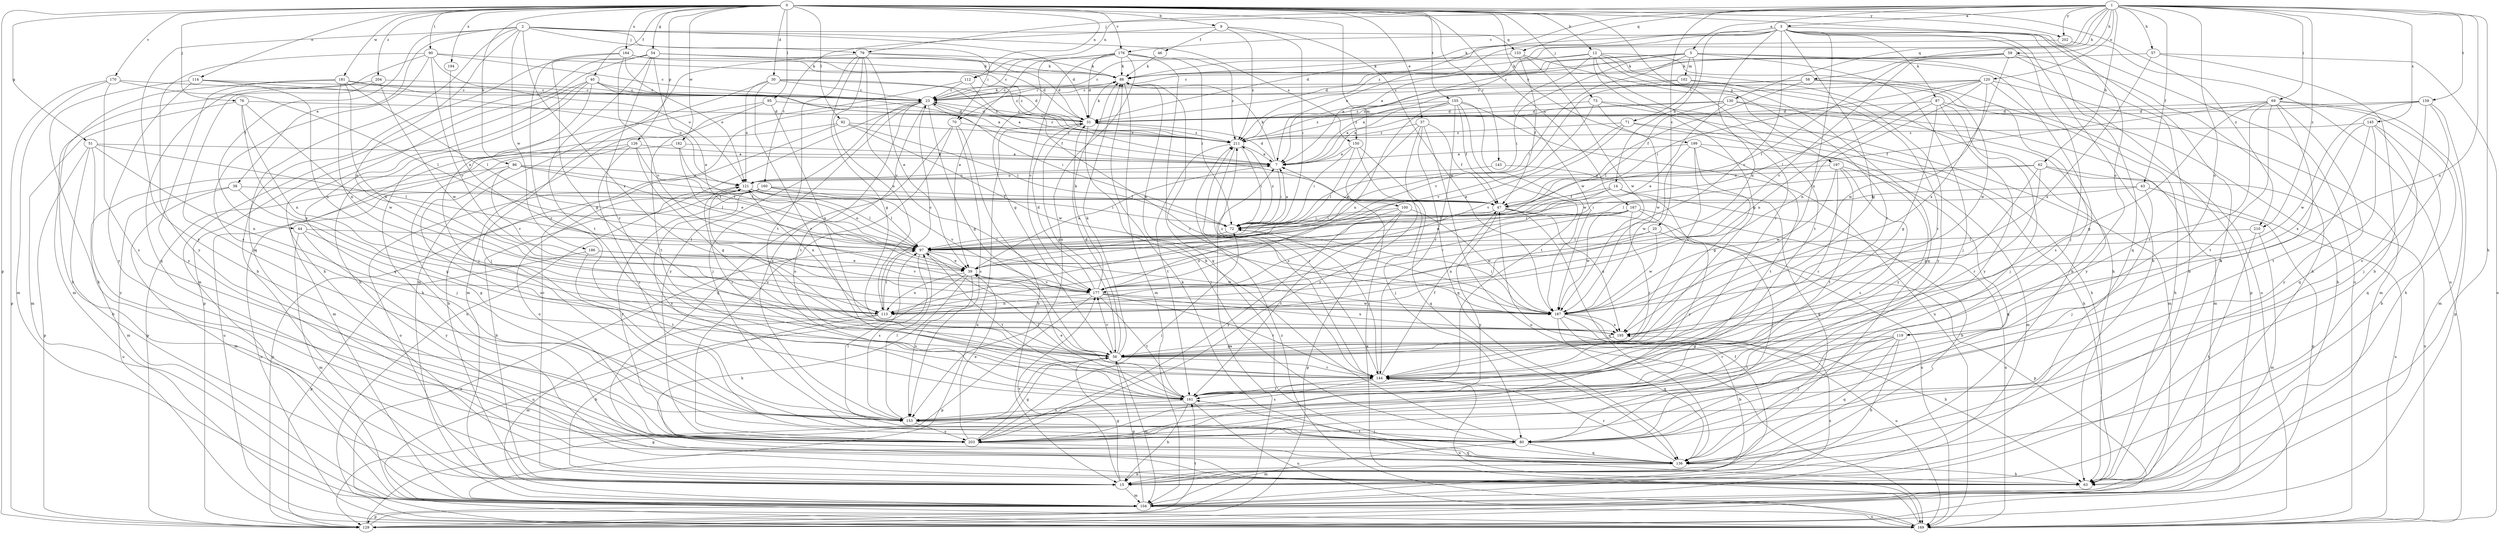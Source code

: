 strict digraph  {
0;
1;
2;
3;
5;
7;
9;
12;
14;
15;
20;
23;
30;
31;
37;
38;
39;
40;
43;
44;
46;
47;
51;
54;
56;
57;
58;
59;
62;
63;
69;
70;
71;
72;
73;
76;
79;
80;
86;
87;
88;
90;
92;
95;
97;
100;
102;
104;
112;
113;
114;
119;
120;
121;
126;
129;
130;
133;
136;
143;
144;
145;
150;
153;
155;
159;
160;
161;
164;
167;
169;
170;
176;
177;
181;
182;
186;
187;
194;
195;
197;
199;
202;
203;
204;
210;
211;
0 -> 9  [label=b];
0 -> 12  [label=b];
0 -> 30  [label=d];
0 -> 37  [label=e];
0 -> 40  [label=f];
0 -> 51  [label=g];
0 -> 54  [label=g];
0 -> 73  [label=j];
0 -> 76  [label=j];
0 -> 86  [label=k];
0 -> 90  [label=l];
0 -> 92  [label=l];
0 -> 95  [label=l];
0 -> 100  [label=m];
0 -> 112  [label=n];
0 -> 114  [label=o];
0 -> 119  [label=o];
0 -> 126  [label=p];
0 -> 129  [label=p];
0 -> 143  [label=r];
0 -> 155  [label=t];
0 -> 164  [label=u];
0 -> 167  [label=u];
0 -> 170  [label=v];
0 -> 176  [label=v];
0 -> 181  [label=w];
0 -> 182  [label=w];
0 -> 194  [label=x];
0 -> 197  [label=y];
0 -> 199  [label=y];
0 -> 202  [label=y];
0 -> 204  [label=z];
0 -> 210  [label=z];
1 -> 3  [label=a];
1 -> 5  [label=a];
1 -> 20  [label=c];
1 -> 43  [label=f];
1 -> 57  [label=h];
1 -> 58  [label=h];
1 -> 59  [label=h];
1 -> 62  [label=h];
1 -> 63  [label=h];
1 -> 69  [label=i];
1 -> 79  [label=j];
1 -> 112  [label=n];
1 -> 119  [label=o];
1 -> 120  [label=o];
1 -> 130  [label=q];
1 -> 133  [label=q];
1 -> 145  [label=s];
1 -> 150  [label=s];
1 -> 159  [label=t];
1 -> 195  [label=x];
1 -> 202  [label=y];
1 -> 210  [label=z];
1 -> 211  [label=z];
2 -> 31  [label=d];
2 -> 38  [label=e];
2 -> 44  [label=f];
2 -> 70  [label=i];
2 -> 79  [label=j];
2 -> 113  [label=n];
2 -> 133  [label=q];
2 -> 136  [label=q];
2 -> 150  [label=s];
2 -> 186  [label=w];
2 -> 195  [label=x];
2 -> 203  [label=y];
3 -> 7  [label=a];
3 -> 14  [label=b];
3 -> 15  [label=b];
3 -> 31  [label=d];
3 -> 56  [label=g];
3 -> 63  [label=h];
3 -> 80  [label=j];
3 -> 87  [label=k];
3 -> 88  [label=k];
3 -> 113  [label=n];
3 -> 136  [label=q];
3 -> 169  [label=u];
3 -> 176  [label=v];
3 -> 177  [label=v];
3 -> 195  [label=x];
5 -> 15  [label=b];
5 -> 23  [label=c];
5 -> 31  [label=d];
5 -> 70  [label=i];
5 -> 71  [label=i];
5 -> 72  [label=i];
5 -> 80  [label=j];
5 -> 97  [label=l];
5 -> 102  [label=m];
5 -> 129  [label=p];
7 -> 31  [label=d];
7 -> 72  [label=i];
7 -> 88  [label=k];
7 -> 121  [label=o];
9 -> 46  [label=f];
9 -> 72  [label=i];
9 -> 160  [label=t];
9 -> 187  [label=w];
9 -> 211  [label=z];
12 -> 23  [label=c];
12 -> 56  [label=g];
12 -> 63  [label=h];
12 -> 88  [label=k];
12 -> 136  [label=q];
12 -> 144  [label=r];
12 -> 161  [label=t];
12 -> 169  [label=u];
12 -> 187  [label=w];
14 -> 15  [label=b];
14 -> 39  [label=e];
14 -> 47  [label=f];
14 -> 97  [label=l];
14 -> 203  [label=y];
15 -> 23  [label=c];
15 -> 56  [label=g];
15 -> 104  [label=m];
15 -> 121  [label=o];
15 -> 177  [label=v];
20 -> 97  [label=l];
20 -> 113  [label=n];
20 -> 129  [label=p];
20 -> 187  [label=w];
23 -> 31  [label=d];
23 -> 56  [label=g];
23 -> 72  [label=i];
23 -> 80  [label=j];
23 -> 88  [label=k];
23 -> 153  [label=s];
23 -> 161  [label=t];
23 -> 169  [label=u];
23 -> 203  [label=y];
30 -> 23  [label=c];
30 -> 31  [label=d];
30 -> 80  [label=j];
30 -> 121  [label=o];
30 -> 144  [label=r];
30 -> 211  [label=z];
31 -> 23  [label=c];
31 -> 56  [label=g];
31 -> 80  [label=j];
31 -> 88  [label=k];
31 -> 169  [label=u];
31 -> 211  [label=z];
37 -> 39  [label=e];
37 -> 47  [label=f];
37 -> 136  [label=q];
37 -> 169  [label=u];
37 -> 203  [label=y];
37 -> 211  [label=z];
38 -> 47  [label=f];
38 -> 56  [label=g];
38 -> 104  [label=m];
38 -> 169  [label=u];
39 -> 7  [label=a];
39 -> 63  [label=h];
39 -> 113  [label=n];
39 -> 153  [label=s];
39 -> 169  [label=u];
39 -> 177  [label=v];
40 -> 7  [label=a];
40 -> 23  [label=c];
40 -> 47  [label=f];
40 -> 63  [label=h];
40 -> 80  [label=j];
40 -> 129  [label=p];
40 -> 136  [label=q];
43 -> 47  [label=f];
43 -> 72  [label=i];
43 -> 80  [label=j];
43 -> 169  [label=u];
44 -> 56  [label=g];
44 -> 97  [label=l];
44 -> 104  [label=m];
44 -> 203  [label=y];
46 -> 88  [label=k];
47 -> 72  [label=i];
47 -> 136  [label=q];
47 -> 169  [label=u];
47 -> 195  [label=x];
47 -> 203  [label=y];
51 -> 7  [label=a];
51 -> 15  [label=b];
51 -> 97  [label=l];
51 -> 113  [label=n];
51 -> 129  [label=p];
51 -> 203  [label=y];
54 -> 15  [label=b];
54 -> 31  [label=d];
54 -> 39  [label=e];
54 -> 63  [label=h];
54 -> 88  [label=k];
54 -> 104  [label=m];
54 -> 144  [label=r];
54 -> 161  [label=t];
54 -> 211  [label=z];
56 -> 31  [label=d];
56 -> 88  [label=k];
56 -> 104  [label=m];
56 -> 121  [label=o];
56 -> 144  [label=r];
56 -> 177  [label=v];
57 -> 15  [label=b];
57 -> 88  [label=k];
57 -> 169  [label=u];
57 -> 195  [label=x];
58 -> 23  [label=c];
58 -> 47  [label=f];
58 -> 153  [label=s];
58 -> 187  [label=w];
58 -> 211  [label=z];
59 -> 7  [label=a];
59 -> 15  [label=b];
59 -> 63  [label=h];
59 -> 88  [label=k];
59 -> 97  [label=l];
59 -> 177  [label=v];
59 -> 195  [label=x];
62 -> 56  [label=g];
62 -> 97  [label=l];
62 -> 121  [label=o];
62 -> 129  [label=p];
62 -> 144  [label=r];
62 -> 169  [label=u];
63 -> 88  [label=k];
69 -> 31  [label=d];
69 -> 47  [label=f];
69 -> 56  [label=g];
69 -> 63  [label=h];
69 -> 104  [label=m];
69 -> 136  [label=q];
69 -> 144  [label=r];
69 -> 153  [label=s];
69 -> 161  [label=t];
70 -> 15  [label=b];
70 -> 136  [label=q];
70 -> 153  [label=s];
70 -> 203  [label=y];
70 -> 211  [label=z];
71 -> 39  [label=e];
71 -> 63  [label=h];
71 -> 177  [label=v];
71 -> 203  [label=y];
71 -> 211  [label=z];
72 -> 7  [label=a];
72 -> 97  [label=l];
72 -> 211  [label=z];
73 -> 31  [label=d];
73 -> 63  [label=h];
73 -> 104  [label=m];
73 -> 177  [label=v];
73 -> 187  [label=w];
76 -> 31  [label=d];
76 -> 104  [label=m];
76 -> 113  [label=n];
76 -> 187  [label=w];
76 -> 195  [label=x];
79 -> 31  [label=d];
79 -> 39  [label=e];
79 -> 56  [label=g];
79 -> 88  [label=k];
79 -> 104  [label=m];
79 -> 113  [label=n];
79 -> 161  [label=t];
79 -> 177  [label=v];
80 -> 88  [label=k];
80 -> 97  [label=l];
80 -> 104  [label=m];
80 -> 136  [label=q];
86 -> 47  [label=f];
86 -> 97  [label=l];
86 -> 104  [label=m];
86 -> 121  [label=o];
86 -> 153  [label=s];
86 -> 177  [label=v];
87 -> 31  [label=d];
87 -> 56  [label=g];
87 -> 63  [label=h];
87 -> 80  [label=j];
87 -> 113  [label=n];
87 -> 203  [label=y];
88 -> 23  [label=c];
88 -> 104  [label=m];
88 -> 144  [label=r];
90 -> 23  [label=c];
90 -> 88  [label=k];
90 -> 121  [label=o];
90 -> 136  [label=q];
90 -> 153  [label=s];
90 -> 177  [label=v];
90 -> 203  [label=y];
92 -> 15  [label=b];
92 -> 72  [label=i];
92 -> 104  [label=m];
92 -> 187  [label=w];
92 -> 211  [label=z];
95 -> 31  [label=d];
95 -> 63  [label=h];
95 -> 161  [label=t];
95 -> 195  [label=x];
97 -> 39  [label=e];
97 -> 121  [label=o];
97 -> 153  [label=s];
97 -> 161  [label=t];
97 -> 169  [label=u];
97 -> 187  [label=w];
100 -> 72  [label=i];
100 -> 129  [label=p];
100 -> 161  [label=t];
100 -> 187  [label=w];
100 -> 203  [label=y];
102 -> 23  [label=c];
102 -> 144  [label=r];
102 -> 177  [label=v];
102 -> 203  [label=y];
104 -> 47  [label=f];
104 -> 56  [label=g];
104 -> 129  [label=p];
104 -> 169  [label=u];
104 -> 195  [label=x];
112 -> 23  [label=c];
112 -> 104  [label=m];
112 -> 187  [label=w];
113 -> 15  [label=b];
113 -> 23  [label=c];
113 -> 97  [label=l];
113 -> 104  [label=m];
114 -> 23  [label=c];
114 -> 63  [label=h];
114 -> 113  [label=n];
114 -> 121  [label=o];
114 -> 203  [label=y];
119 -> 15  [label=b];
119 -> 56  [label=g];
119 -> 80  [label=j];
119 -> 136  [label=q];
119 -> 144  [label=r];
119 -> 161  [label=t];
120 -> 7  [label=a];
120 -> 23  [label=c];
120 -> 63  [label=h];
120 -> 72  [label=i];
120 -> 97  [label=l];
120 -> 104  [label=m];
120 -> 113  [label=n];
120 -> 187  [label=w];
121 -> 47  [label=f];
121 -> 72  [label=i];
121 -> 97  [label=l];
121 -> 113  [label=n];
121 -> 144  [label=r];
126 -> 7  [label=a];
126 -> 56  [label=g];
126 -> 80  [label=j];
126 -> 97  [label=l];
126 -> 153  [label=s];
126 -> 169  [label=u];
129 -> 7  [label=a];
129 -> 56  [label=g];
129 -> 161  [label=t];
130 -> 7  [label=a];
130 -> 31  [label=d];
130 -> 39  [label=e];
130 -> 97  [label=l];
130 -> 104  [label=m];
130 -> 203  [label=y];
133 -> 47  [label=f];
133 -> 88  [label=k];
133 -> 144  [label=r];
133 -> 187  [label=w];
136 -> 15  [label=b];
136 -> 63  [label=h];
136 -> 144  [label=r];
136 -> 161  [label=t];
143 -> 121  [label=o];
143 -> 136  [label=q];
144 -> 47  [label=f];
144 -> 72  [label=i];
144 -> 153  [label=s];
144 -> 161  [label=t];
144 -> 169  [label=u];
144 -> 211  [label=z];
145 -> 15  [label=b];
145 -> 136  [label=q];
145 -> 161  [label=t];
145 -> 195  [label=x];
145 -> 203  [label=y];
145 -> 211  [label=z];
150 -> 7  [label=a];
150 -> 72  [label=i];
150 -> 80  [label=j];
150 -> 97  [label=l];
150 -> 136  [label=q];
153 -> 80  [label=j];
153 -> 97  [label=l];
153 -> 203  [label=y];
155 -> 7  [label=a];
155 -> 31  [label=d];
155 -> 47  [label=f];
155 -> 113  [label=n];
155 -> 144  [label=r];
155 -> 161  [label=t];
155 -> 169  [label=u];
155 -> 187  [label=w];
155 -> 211  [label=z];
159 -> 31  [label=d];
159 -> 80  [label=j];
159 -> 129  [label=p];
159 -> 153  [label=s];
159 -> 187  [label=w];
159 -> 211  [label=z];
160 -> 15  [label=b];
160 -> 47  [label=f];
160 -> 97  [label=l];
160 -> 129  [label=p];
160 -> 153  [label=s];
160 -> 177  [label=v];
160 -> 203  [label=y];
161 -> 15  [label=b];
161 -> 39  [label=e];
161 -> 97  [label=l];
161 -> 153  [label=s];
161 -> 169  [label=u];
164 -> 56  [label=g];
164 -> 88  [label=k];
164 -> 121  [label=o];
164 -> 144  [label=r];
164 -> 177  [label=v];
164 -> 211  [label=z];
167 -> 72  [label=i];
167 -> 80  [label=j];
167 -> 113  [label=n];
167 -> 144  [label=r];
167 -> 169  [label=u];
167 -> 177  [label=v];
167 -> 187  [label=w];
169 -> 7  [label=a];
169 -> 121  [label=o];
169 -> 211  [label=z];
170 -> 23  [label=c];
170 -> 97  [label=l];
170 -> 104  [label=m];
170 -> 129  [label=p];
170 -> 153  [label=s];
176 -> 23  [label=c];
176 -> 31  [label=d];
176 -> 39  [label=e];
176 -> 56  [label=g];
176 -> 72  [label=i];
176 -> 88  [label=k];
176 -> 136  [label=q];
176 -> 153  [label=s];
176 -> 177  [label=v];
176 -> 211  [label=z];
177 -> 31  [label=d];
177 -> 88  [label=k];
177 -> 113  [label=n];
177 -> 129  [label=p];
177 -> 144  [label=r];
177 -> 161  [label=t];
177 -> 187  [label=w];
177 -> 195  [label=x];
181 -> 7  [label=a];
181 -> 15  [label=b];
181 -> 23  [label=c];
181 -> 97  [label=l];
181 -> 113  [label=n];
181 -> 187  [label=w];
181 -> 203  [label=y];
182 -> 7  [label=a];
182 -> 39  [label=e];
182 -> 97  [label=l];
182 -> 129  [label=p];
186 -> 39  [label=e];
186 -> 129  [label=p];
186 -> 161  [label=t];
186 -> 177  [label=v];
187 -> 15  [label=b];
187 -> 63  [label=h];
187 -> 72  [label=i];
187 -> 136  [label=q];
187 -> 169  [label=u];
187 -> 195  [label=x];
187 -> 211  [label=z];
194 -> 39  [label=e];
195 -> 56  [label=g];
197 -> 121  [label=o];
197 -> 136  [label=q];
197 -> 144  [label=r];
197 -> 153  [label=s];
197 -> 161  [label=t];
197 -> 187  [label=w];
199 -> 7  [label=a];
199 -> 56  [label=g];
199 -> 104  [label=m];
199 -> 161  [label=t];
199 -> 187  [label=w];
199 -> 195  [label=x];
202 -> 7  [label=a];
202 -> 169  [label=u];
203 -> 39  [label=e];
203 -> 56  [label=g];
203 -> 72  [label=i];
203 -> 121  [label=o];
203 -> 136  [label=q];
204 -> 23  [label=c];
204 -> 104  [label=m];
204 -> 153  [label=s];
204 -> 187  [label=w];
210 -> 63  [label=h];
210 -> 97  [label=l];
210 -> 104  [label=m];
211 -> 7  [label=a];
211 -> 23  [label=c];
211 -> 72  [label=i];
211 -> 144  [label=r];
211 -> 161  [label=t];
}
